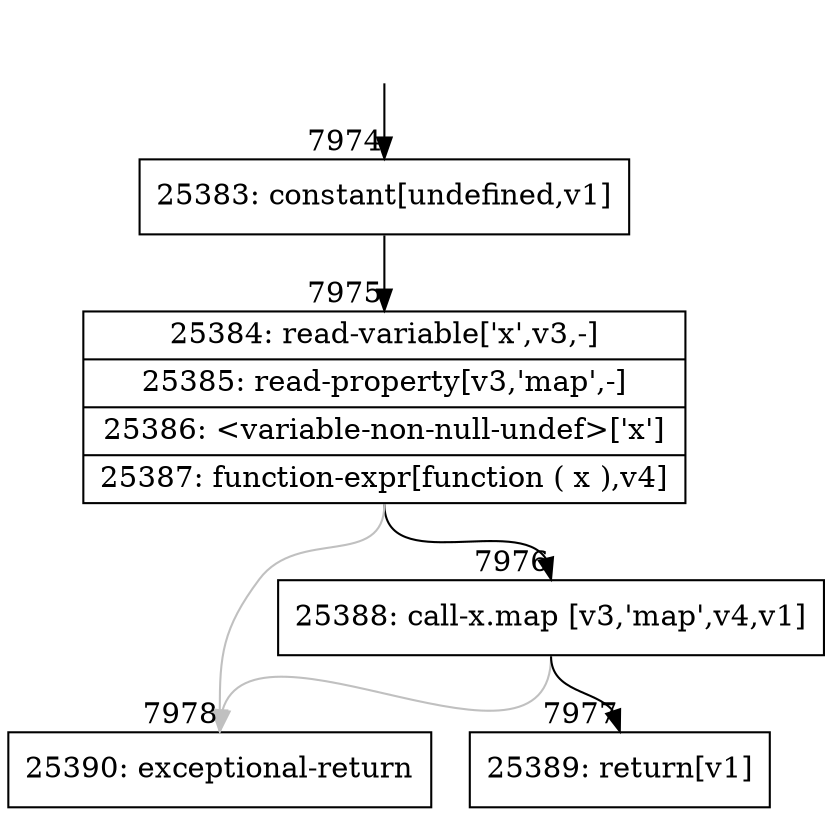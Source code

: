 digraph {
rankdir="TD"
BB_entry751[shape=none,label=""];
BB_entry751 -> BB7974 [tailport=s, headport=n, headlabel="    7974"]
BB7974 [shape=record label="{25383: constant[undefined,v1]}" ] 
BB7974 -> BB7975 [tailport=s, headport=n, headlabel="      7975"]
BB7975 [shape=record label="{25384: read-variable['x',v3,-]|25385: read-property[v3,'map',-]|25386: \<variable-non-null-undef\>['x']|25387: function-expr[function ( x ),v4]}" ] 
BB7975 -> BB7976 [tailport=s, headport=n, headlabel="      7976"]
BB7975 -> BB7978 [tailport=s, headport=n, color=gray, headlabel="      7978"]
BB7976 [shape=record label="{25388: call-x.map [v3,'map',v4,v1]}" ] 
BB7976 -> BB7977 [tailport=s, headport=n, headlabel="      7977"]
BB7976 -> BB7978 [tailport=s, headport=n, color=gray]
BB7977 [shape=record label="{25389: return[v1]}" ] 
BB7978 [shape=record label="{25390: exceptional-return}" ] 
//#$~ 4576
}

